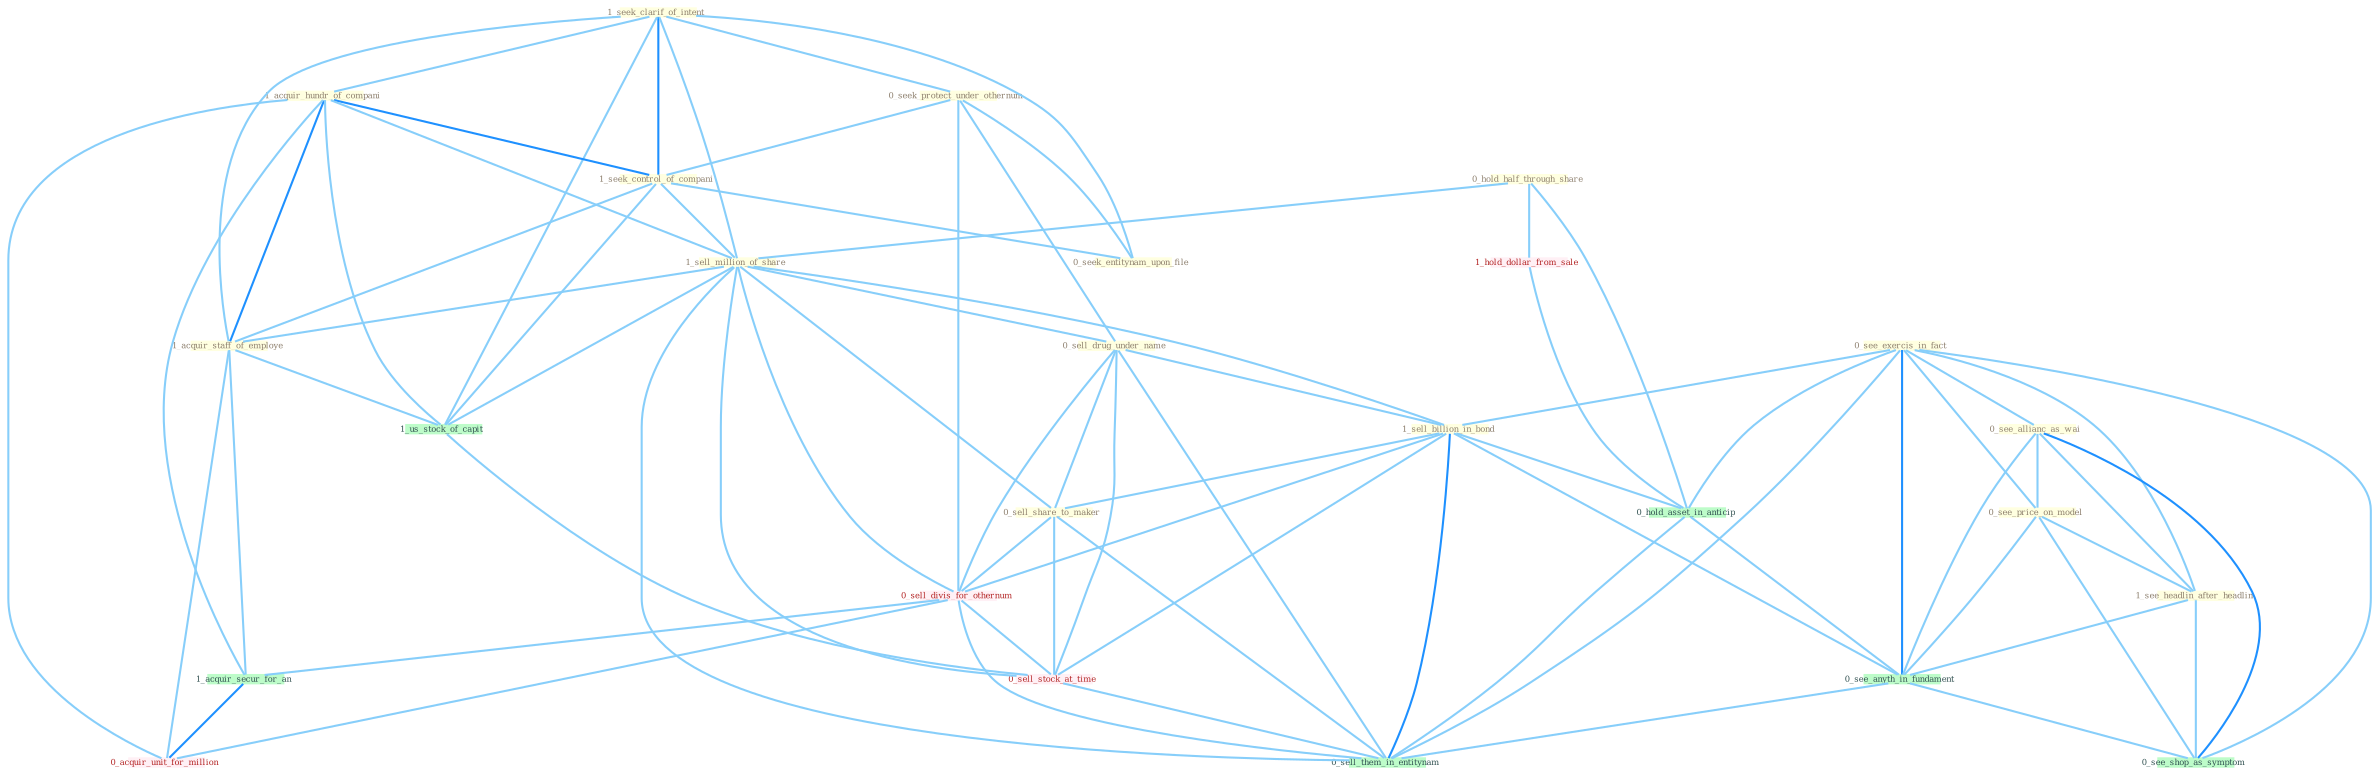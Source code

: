 Graph G{ 
    node
    [shape=polygon,style=filled,width=.5,height=.06,color="#BDFCC9",fixedsize=true,fontsize=4,
    fontcolor="#2f4f4f"];
    {node
    [color="#ffffe0", fontcolor="#8b7d6b"] "1_seek_clarif_of_intent " "1_acquir_hundr_of_compani " "0_seek_protect_under_othernum " "0_hold_half_through_share " "1_seek_control_of_compani " "1_sell_million_of_share " "1_acquir_staff_of_employe " "0_see_exercis_in_fact " "0_seek_entitynam_upon_file " "0_sell_drug_under_name " "1_sell_billion_in_bond " "0_see_allianc_as_wai " "0_sell_share_to_maker " "0_see_price_on_model " "1_see_headlin_after_headlin "}
{node [color="#fff0f5", fontcolor="#b22222"] "0_sell_divis_for_othernum " "1_hold_dollar_from_sale " "0_sell_stock_at_time " "0_acquir_unit_for_million "}
edge [color="#B0E2FF"];

	"1_seek_clarif_of_intent " -- "1_acquir_hundr_of_compani " [w="1", color="#87cefa" ];
	"1_seek_clarif_of_intent " -- "0_seek_protect_under_othernum " [w="1", color="#87cefa" ];
	"1_seek_clarif_of_intent " -- "1_seek_control_of_compani " [w="2", color="#1e90ff" , len=0.8];
	"1_seek_clarif_of_intent " -- "1_sell_million_of_share " [w="1", color="#87cefa" ];
	"1_seek_clarif_of_intent " -- "1_acquir_staff_of_employe " [w="1", color="#87cefa" ];
	"1_seek_clarif_of_intent " -- "0_seek_entitynam_upon_file " [w="1", color="#87cefa" ];
	"1_seek_clarif_of_intent " -- "1_us_stock_of_capit " [w="1", color="#87cefa" ];
	"1_acquir_hundr_of_compani " -- "1_seek_control_of_compani " [w="2", color="#1e90ff" , len=0.8];
	"1_acquir_hundr_of_compani " -- "1_sell_million_of_share " [w="1", color="#87cefa" ];
	"1_acquir_hundr_of_compani " -- "1_acquir_staff_of_employe " [w="2", color="#1e90ff" , len=0.8];
	"1_acquir_hundr_of_compani " -- "1_acquir_secur_for_an " [w="1", color="#87cefa" ];
	"1_acquir_hundr_of_compani " -- "1_us_stock_of_capit " [w="1", color="#87cefa" ];
	"1_acquir_hundr_of_compani " -- "0_acquir_unit_for_million " [w="1", color="#87cefa" ];
	"0_seek_protect_under_othernum " -- "1_seek_control_of_compani " [w="1", color="#87cefa" ];
	"0_seek_protect_under_othernum " -- "0_seek_entitynam_upon_file " [w="1", color="#87cefa" ];
	"0_seek_protect_under_othernum " -- "0_sell_drug_under_name " [w="1", color="#87cefa" ];
	"0_seek_protect_under_othernum " -- "0_sell_divis_for_othernum " [w="1", color="#87cefa" ];
	"0_hold_half_through_share " -- "1_sell_million_of_share " [w="1", color="#87cefa" ];
	"0_hold_half_through_share " -- "1_hold_dollar_from_sale " [w="1", color="#87cefa" ];
	"0_hold_half_through_share " -- "0_hold_asset_in_anticip " [w="1", color="#87cefa" ];
	"1_seek_control_of_compani " -- "1_sell_million_of_share " [w="1", color="#87cefa" ];
	"1_seek_control_of_compani " -- "1_acquir_staff_of_employe " [w="1", color="#87cefa" ];
	"1_seek_control_of_compani " -- "0_seek_entitynam_upon_file " [w="1", color="#87cefa" ];
	"1_seek_control_of_compani " -- "1_us_stock_of_capit " [w="1", color="#87cefa" ];
	"1_sell_million_of_share " -- "1_acquir_staff_of_employe " [w="1", color="#87cefa" ];
	"1_sell_million_of_share " -- "0_sell_drug_under_name " [w="1", color="#87cefa" ];
	"1_sell_million_of_share " -- "1_sell_billion_in_bond " [w="1", color="#87cefa" ];
	"1_sell_million_of_share " -- "0_sell_share_to_maker " [w="1", color="#87cefa" ];
	"1_sell_million_of_share " -- "0_sell_divis_for_othernum " [w="1", color="#87cefa" ];
	"1_sell_million_of_share " -- "1_us_stock_of_capit " [w="1", color="#87cefa" ];
	"1_sell_million_of_share " -- "0_sell_stock_at_time " [w="1", color="#87cefa" ];
	"1_sell_million_of_share " -- "0_sell_them_in_entitynam " [w="1", color="#87cefa" ];
	"1_acquir_staff_of_employe " -- "1_acquir_secur_for_an " [w="1", color="#87cefa" ];
	"1_acquir_staff_of_employe " -- "1_us_stock_of_capit " [w="1", color="#87cefa" ];
	"1_acquir_staff_of_employe " -- "0_acquir_unit_for_million " [w="1", color="#87cefa" ];
	"0_see_exercis_in_fact " -- "1_sell_billion_in_bond " [w="1", color="#87cefa" ];
	"0_see_exercis_in_fact " -- "0_see_allianc_as_wai " [w="1", color="#87cefa" ];
	"0_see_exercis_in_fact " -- "0_see_price_on_model " [w="1", color="#87cefa" ];
	"0_see_exercis_in_fact " -- "1_see_headlin_after_headlin " [w="1", color="#87cefa" ];
	"0_see_exercis_in_fact " -- "0_hold_asset_in_anticip " [w="1", color="#87cefa" ];
	"0_see_exercis_in_fact " -- "0_see_anyth_in_fundament " [w="2", color="#1e90ff" , len=0.8];
	"0_see_exercis_in_fact " -- "0_see_shop_as_symptom " [w="1", color="#87cefa" ];
	"0_see_exercis_in_fact " -- "0_sell_them_in_entitynam " [w="1", color="#87cefa" ];
	"0_sell_drug_under_name " -- "1_sell_billion_in_bond " [w="1", color="#87cefa" ];
	"0_sell_drug_under_name " -- "0_sell_share_to_maker " [w="1", color="#87cefa" ];
	"0_sell_drug_under_name " -- "0_sell_divis_for_othernum " [w="1", color="#87cefa" ];
	"0_sell_drug_under_name " -- "0_sell_stock_at_time " [w="1", color="#87cefa" ];
	"0_sell_drug_under_name " -- "0_sell_them_in_entitynam " [w="1", color="#87cefa" ];
	"1_sell_billion_in_bond " -- "0_sell_share_to_maker " [w="1", color="#87cefa" ];
	"1_sell_billion_in_bond " -- "0_sell_divis_for_othernum " [w="1", color="#87cefa" ];
	"1_sell_billion_in_bond " -- "0_hold_asset_in_anticip " [w="1", color="#87cefa" ];
	"1_sell_billion_in_bond " -- "0_sell_stock_at_time " [w="1", color="#87cefa" ];
	"1_sell_billion_in_bond " -- "0_see_anyth_in_fundament " [w="1", color="#87cefa" ];
	"1_sell_billion_in_bond " -- "0_sell_them_in_entitynam " [w="2", color="#1e90ff" , len=0.8];
	"0_see_allianc_as_wai " -- "0_see_price_on_model " [w="1", color="#87cefa" ];
	"0_see_allianc_as_wai " -- "1_see_headlin_after_headlin " [w="1", color="#87cefa" ];
	"0_see_allianc_as_wai " -- "0_see_anyth_in_fundament " [w="1", color="#87cefa" ];
	"0_see_allianc_as_wai " -- "0_see_shop_as_symptom " [w="2", color="#1e90ff" , len=0.8];
	"0_sell_share_to_maker " -- "0_sell_divis_for_othernum " [w="1", color="#87cefa" ];
	"0_sell_share_to_maker " -- "0_sell_stock_at_time " [w="1", color="#87cefa" ];
	"0_sell_share_to_maker " -- "0_sell_them_in_entitynam " [w="1", color="#87cefa" ];
	"0_see_price_on_model " -- "1_see_headlin_after_headlin " [w="1", color="#87cefa" ];
	"0_see_price_on_model " -- "0_see_anyth_in_fundament " [w="1", color="#87cefa" ];
	"0_see_price_on_model " -- "0_see_shop_as_symptom " [w="1", color="#87cefa" ];
	"1_see_headlin_after_headlin " -- "0_see_anyth_in_fundament " [w="1", color="#87cefa" ];
	"1_see_headlin_after_headlin " -- "0_see_shop_as_symptom " [w="1", color="#87cefa" ];
	"0_sell_divis_for_othernum " -- "1_acquir_secur_for_an " [w="1", color="#87cefa" ];
	"0_sell_divis_for_othernum " -- "0_sell_stock_at_time " [w="1", color="#87cefa" ];
	"0_sell_divis_for_othernum " -- "0_acquir_unit_for_million " [w="1", color="#87cefa" ];
	"0_sell_divis_for_othernum " -- "0_sell_them_in_entitynam " [w="1", color="#87cefa" ];
	"1_acquir_secur_for_an " -- "0_acquir_unit_for_million " [w="2", color="#1e90ff" , len=0.8];
	"1_us_stock_of_capit " -- "0_sell_stock_at_time " [w="1", color="#87cefa" ];
	"1_hold_dollar_from_sale " -- "0_hold_asset_in_anticip " [w="1", color="#87cefa" ];
	"0_hold_asset_in_anticip " -- "0_see_anyth_in_fundament " [w="1", color="#87cefa" ];
	"0_hold_asset_in_anticip " -- "0_sell_them_in_entitynam " [w="1", color="#87cefa" ];
	"0_sell_stock_at_time " -- "0_sell_them_in_entitynam " [w="1", color="#87cefa" ];
	"0_see_anyth_in_fundament " -- "0_see_shop_as_symptom " [w="1", color="#87cefa" ];
	"0_see_anyth_in_fundament " -- "0_sell_them_in_entitynam " [w="1", color="#87cefa" ];
}